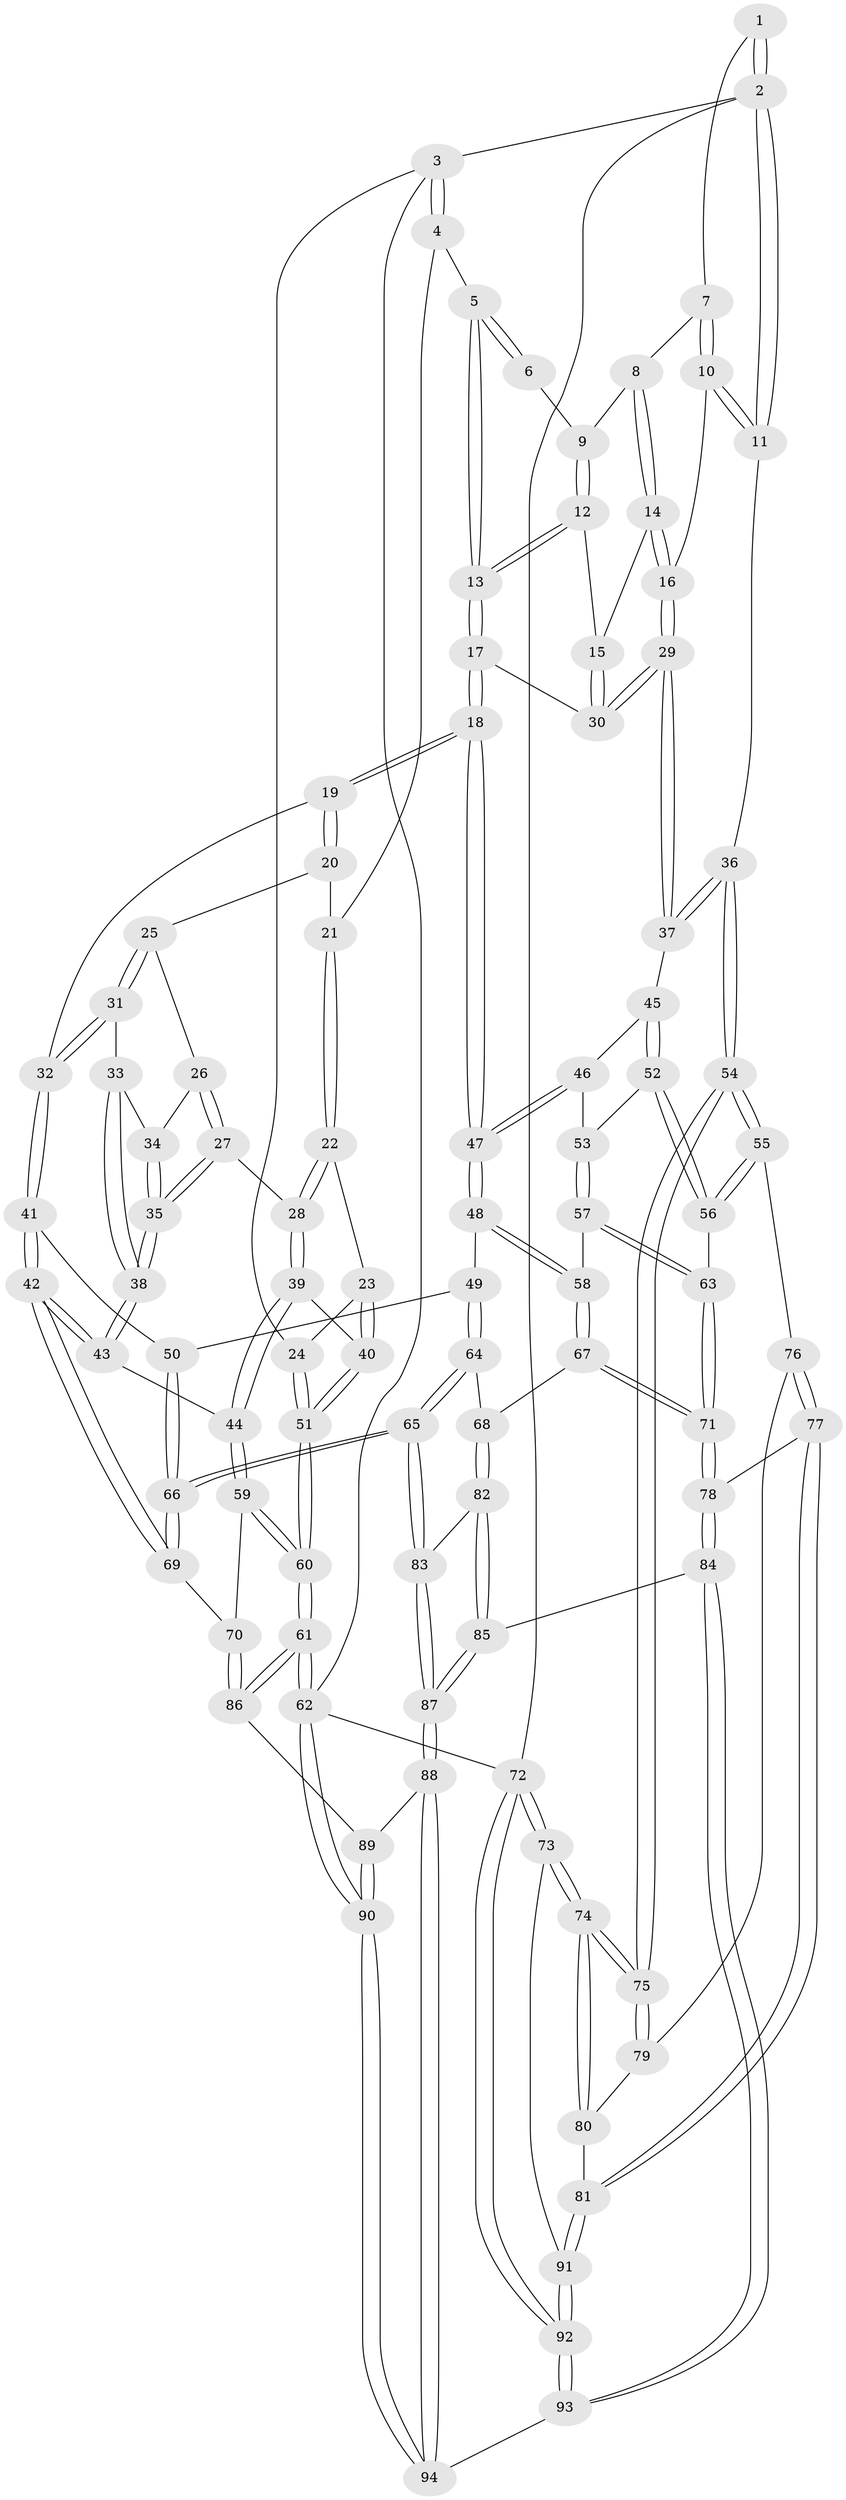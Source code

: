 // Generated by graph-tools (version 1.1) at 2025/03/03/09/25 03:03:15]
// undirected, 94 vertices, 232 edges
graph export_dot {
graph [start="1"]
  node [color=gray90,style=filled];
  1 [pos="+0.788558661287738+0"];
  2 [pos="+1+0"];
  3 [pos="+0+0"];
  4 [pos="+0.22167651432500887+0"];
  5 [pos="+0.3903059334566565+0"];
  6 [pos="+0.6572900262612753+0"];
  7 [pos="+0.8116410827700448+0"];
  8 [pos="+0.7806850650143743+0.03125666449845215"];
  9 [pos="+0.6618207518936978+0.06848375315876808"];
  10 [pos="+0.9617248702559226+0.1132147255966485"];
  11 [pos="+1+0.10534294856218343"];
  12 [pos="+0.6206533735561437+0.14969355098628156"];
  13 [pos="+0.5670454510869619+0.1775639764376223"];
  14 [pos="+0.7836844114678431+0.12085432472394939"];
  15 [pos="+0.6813206620658142+0.14455613485250018"];
  16 [pos="+0.8534426180827682+0.19126765360621933"];
  17 [pos="+0.5515524880555467+0.2432498216202952"];
  18 [pos="+0.5223031443612667+0.2795059682931257"];
  19 [pos="+0.51147339124567+0.2787235716896685"];
  20 [pos="+0.27634046498265774+0.0451360519876194"];
  21 [pos="+0.23134625517811286+0"];
  22 [pos="+0.12585688908967288+0.2599431715013894"];
  23 [pos="+0.09755216792657209+0.2523247098076561"];
  24 [pos="+0+0.04213715464537357"];
  25 [pos="+0.2823611442595495+0.1467888324111816"];
  26 [pos="+0.25932897684614475+0.2041358109802097"];
  27 [pos="+0.16480921722937478+0.29571451844918195"];
  28 [pos="+0.14307138136337455+0.2802100021536984"];
  29 [pos="+0.8376255943519685+0.31415845411396875"];
  30 [pos="+0.8060850074488872+0.3039530243026057"];
  31 [pos="+0.38971320885514543+0.2763314936909334"];
  32 [pos="+0.4351492645601685+0.2894392052186671"];
  33 [pos="+0.3345118111443797+0.2866232339345465"];
  34 [pos="+0.29679299741746534+0.2722887143095053"];
  35 [pos="+0.18041975128237325+0.32414653028140583"];
  36 [pos="+1+0.39962385147331175"];
  37 [pos="+0.8605824392048945+0.3664301697697623"];
  38 [pos="+0.21096165044009835+0.42695635919837055"];
  39 [pos="+0+0.4257639893807764"];
  40 [pos="+0+0.42484905514167287"];
  41 [pos="+0.27371294506901234+0.47525306434527453"];
  42 [pos="+0.22900604274407838+0.48761860451750905"];
  43 [pos="+0.21520481099604194+0.47518412477924915"];
  44 [pos="+0.1941503148472971+0.4760025899417401"];
  45 [pos="+0.8599767637193844+0.36731068089637314"];
  46 [pos="+0.629817025748273+0.431627771281777"];
  47 [pos="+0.5490550844702891+0.41600231726749864"];
  48 [pos="+0.5253024938477868+0.4647006092783995"];
  49 [pos="+0.5098069831051698+0.47646001043810754"];
  50 [pos="+0.45352940716910806+0.48993534799475935"];
  51 [pos="+0+0.4338150516063706"];
  52 [pos="+0.8332497274551286+0.4799636168499716"];
  53 [pos="+0.6856655558279346+0.5032495689557254"];
  54 [pos="+1+0.5394965215210175"];
  55 [pos="+0.8555506886677056+0.6273169205680404"];
  56 [pos="+0.8306028786208673+0.6039452078655863"];
  57 [pos="+0.691844312848031+0.5863734700327783"];
  58 [pos="+0.6260422313592134+0.6013852533314553"];
  59 [pos="+0+0.6347341941318424"];
  60 [pos="+0+0.6786859165558021"];
  61 [pos="+0+0.7204375532013484"];
  62 [pos="+0+1"];
  63 [pos="+0.7733121118077582+0.6140696437050895"];
  64 [pos="+0.48416942070945795+0.699093998817475"];
  65 [pos="+0.3687770812489933+0.7124667562626371"];
  66 [pos="+0.3589184388397619+0.7053964129440947"];
  67 [pos="+0.579552488297834+0.7082509682807699"];
  68 [pos="+0.49375709879252844+0.7026118021810401"];
  69 [pos="+0.2487264358572713+0.6582720164617281"];
  70 [pos="+0.24582281900237446+0.6606431098777161"];
  71 [pos="+0.6533707641892357+0.7783790490837332"];
  72 [pos="+1+1"];
  73 [pos="+1+0.9331493083968351"];
  74 [pos="+1+0.815459838522538"];
  75 [pos="+1+0.6897818541561939"];
  76 [pos="+0.868528336587933+0.6986437311080651"];
  77 [pos="+0.8170656582915725+0.838823210750154"];
  78 [pos="+0.6674488512043799+0.8126082058457079"];
  79 [pos="+0.9250118265232214+0.7188166572091108"];
  80 [pos="+1+0.8254422513072798"];
  81 [pos="+0.8512240323318584+0.8880843250952984"];
  82 [pos="+0.5052420883219388+0.8499098278403422"];
  83 [pos="+0.37398954001103+0.8402648537346561"];
  84 [pos="+0.5976355155367863+0.9185416032796557"];
  85 [pos="+0.5613149417664237+0.9062348685896697"];
  86 [pos="+0.15643339102371565+0.7930147833794291"];
  87 [pos="+0.34212743137787127+0.947533647289304"];
  88 [pos="+0.3050812792537359+1"];
  89 [pos="+0.15945374671489387+0.811467865690219"];
  90 [pos="+0+1"];
  91 [pos="+0.8588531546302313+0.9515304150491469"];
  92 [pos="+0.788357399757861+1"];
  93 [pos="+0.6379449070456077+1"];
  94 [pos="+0.27764146705152937+1"];
  1 -- 2;
  1 -- 2;
  1 -- 7;
  2 -- 3;
  2 -- 11;
  2 -- 11;
  2 -- 72;
  3 -- 4;
  3 -- 4;
  3 -- 24;
  3 -- 62;
  4 -- 5;
  4 -- 21;
  5 -- 6;
  5 -- 6;
  5 -- 13;
  5 -- 13;
  6 -- 9;
  7 -- 8;
  7 -- 10;
  7 -- 10;
  8 -- 9;
  8 -- 14;
  8 -- 14;
  9 -- 12;
  9 -- 12;
  10 -- 11;
  10 -- 11;
  10 -- 16;
  11 -- 36;
  12 -- 13;
  12 -- 13;
  12 -- 15;
  13 -- 17;
  13 -- 17;
  14 -- 15;
  14 -- 16;
  14 -- 16;
  15 -- 30;
  15 -- 30;
  16 -- 29;
  16 -- 29;
  17 -- 18;
  17 -- 18;
  17 -- 30;
  18 -- 19;
  18 -- 19;
  18 -- 47;
  18 -- 47;
  19 -- 20;
  19 -- 20;
  19 -- 32;
  20 -- 21;
  20 -- 25;
  21 -- 22;
  21 -- 22;
  22 -- 23;
  22 -- 28;
  22 -- 28;
  23 -- 24;
  23 -- 40;
  23 -- 40;
  24 -- 51;
  24 -- 51;
  25 -- 26;
  25 -- 31;
  25 -- 31;
  26 -- 27;
  26 -- 27;
  26 -- 34;
  27 -- 28;
  27 -- 35;
  27 -- 35;
  28 -- 39;
  28 -- 39;
  29 -- 30;
  29 -- 30;
  29 -- 37;
  29 -- 37;
  31 -- 32;
  31 -- 32;
  31 -- 33;
  32 -- 41;
  32 -- 41;
  33 -- 34;
  33 -- 38;
  33 -- 38;
  34 -- 35;
  34 -- 35;
  35 -- 38;
  35 -- 38;
  36 -- 37;
  36 -- 37;
  36 -- 54;
  36 -- 54;
  37 -- 45;
  38 -- 43;
  38 -- 43;
  39 -- 40;
  39 -- 44;
  39 -- 44;
  40 -- 51;
  40 -- 51;
  41 -- 42;
  41 -- 42;
  41 -- 50;
  42 -- 43;
  42 -- 43;
  42 -- 69;
  42 -- 69;
  43 -- 44;
  44 -- 59;
  44 -- 59;
  45 -- 46;
  45 -- 52;
  45 -- 52;
  46 -- 47;
  46 -- 47;
  46 -- 53;
  47 -- 48;
  47 -- 48;
  48 -- 49;
  48 -- 58;
  48 -- 58;
  49 -- 50;
  49 -- 64;
  49 -- 64;
  50 -- 66;
  50 -- 66;
  51 -- 60;
  51 -- 60;
  52 -- 53;
  52 -- 56;
  52 -- 56;
  53 -- 57;
  53 -- 57;
  54 -- 55;
  54 -- 55;
  54 -- 75;
  54 -- 75;
  55 -- 56;
  55 -- 56;
  55 -- 76;
  56 -- 63;
  57 -- 58;
  57 -- 63;
  57 -- 63;
  58 -- 67;
  58 -- 67;
  59 -- 60;
  59 -- 60;
  59 -- 70;
  60 -- 61;
  60 -- 61;
  61 -- 62;
  61 -- 62;
  61 -- 86;
  61 -- 86;
  62 -- 90;
  62 -- 90;
  62 -- 72;
  63 -- 71;
  63 -- 71;
  64 -- 65;
  64 -- 65;
  64 -- 68;
  65 -- 66;
  65 -- 66;
  65 -- 83;
  65 -- 83;
  66 -- 69;
  66 -- 69;
  67 -- 68;
  67 -- 71;
  67 -- 71;
  68 -- 82;
  68 -- 82;
  69 -- 70;
  70 -- 86;
  70 -- 86;
  71 -- 78;
  71 -- 78;
  72 -- 73;
  72 -- 73;
  72 -- 92;
  72 -- 92;
  73 -- 74;
  73 -- 74;
  73 -- 91;
  74 -- 75;
  74 -- 75;
  74 -- 80;
  74 -- 80;
  75 -- 79;
  75 -- 79;
  76 -- 77;
  76 -- 77;
  76 -- 79;
  77 -- 78;
  77 -- 81;
  77 -- 81;
  78 -- 84;
  78 -- 84;
  79 -- 80;
  80 -- 81;
  81 -- 91;
  81 -- 91;
  82 -- 83;
  82 -- 85;
  82 -- 85;
  83 -- 87;
  83 -- 87;
  84 -- 85;
  84 -- 93;
  84 -- 93;
  85 -- 87;
  85 -- 87;
  86 -- 89;
  87 -- 88;
  87 -- 88;
  88 -- 89;
  88 -- 94;
  88 -- 94;
  89 -- 90;
  89 -- 90;
  90 -- 94;
  90 -- 94;
  91 -- 92;
  91 -- 92;
  92 -- 93;
  92 -- 93;
  93 -- 94;
}
